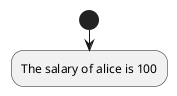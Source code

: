 {
  "sha1": "1tttyqnkwqbaxiteeynaey47lpcciv2",
  "insertion": {
    "when": "2024-05-30T20:48:19.786Z",
    "url": "https://forum.plantuml.net/9774/conditional-drawing-of-box-participants-sequence-diagram?show=9802#c9802",
    "user": "plantuml@gmail.com"
  }
}
@startuml
!$foo = { "company": "Skynet", "employees" : [
  {"name" : "alice", "salary": 100 },
  {"name" : "bob", "salary": 50} ]
}
start
:The salary of $foo.employees[0].name is $foo.employees[0].salary;
@enduml
